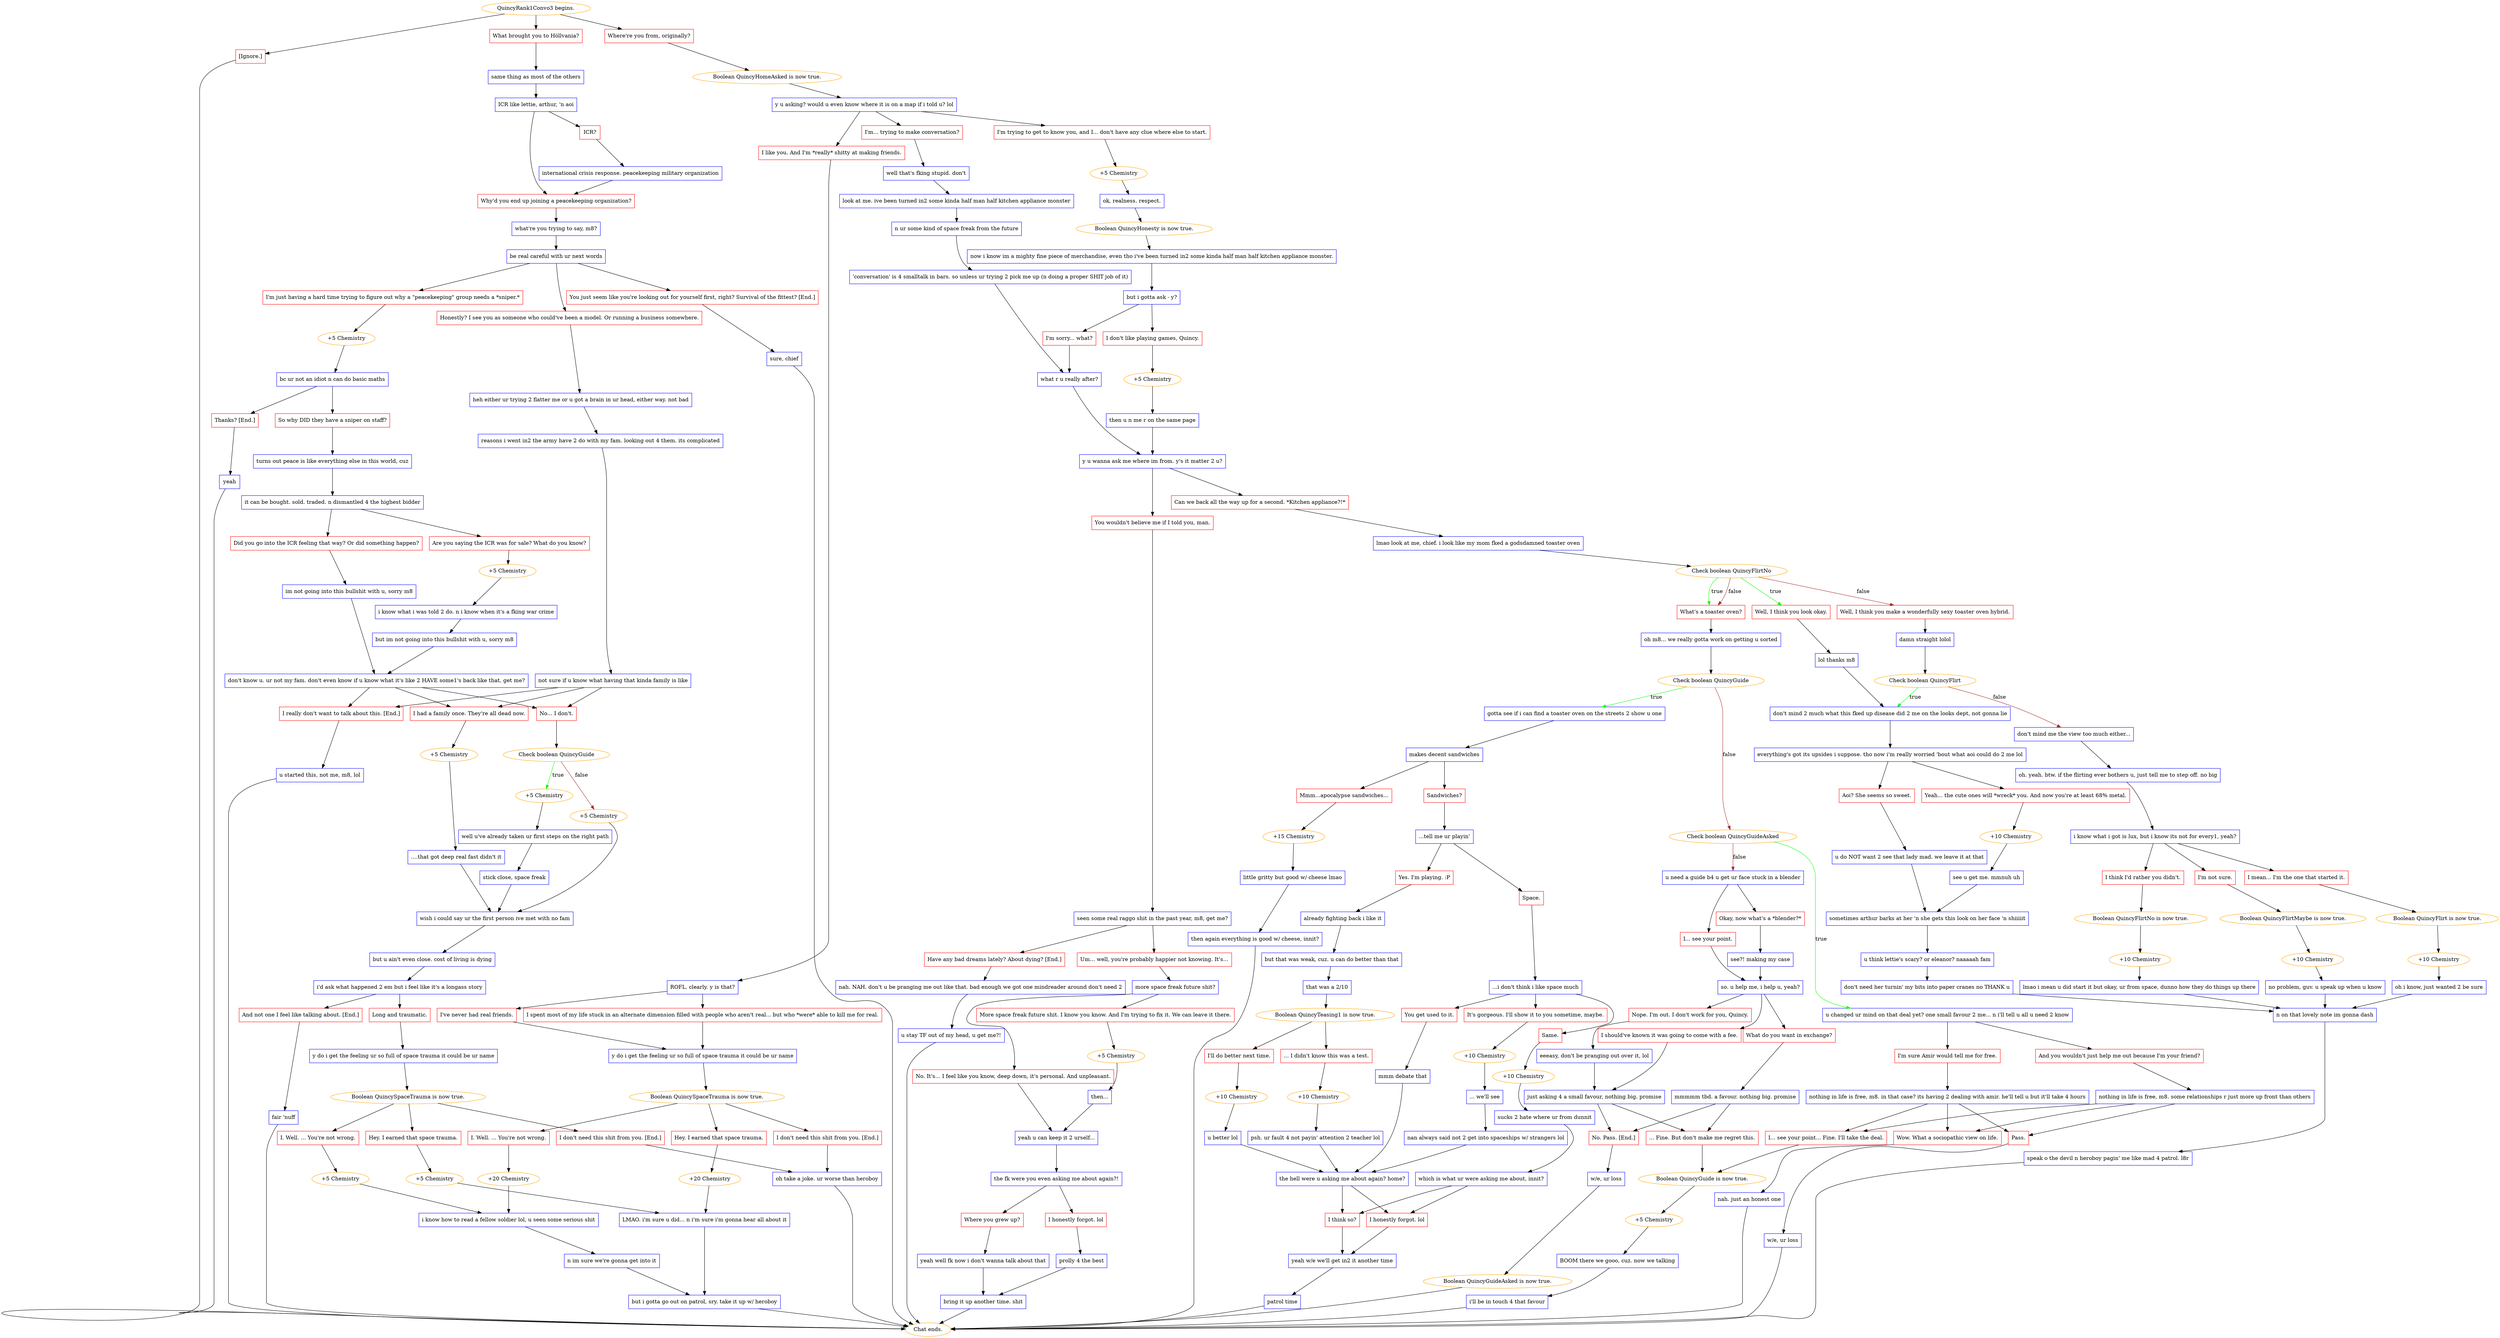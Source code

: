 digraph {
	"QuincyRank1Convo3 begins." [color=orange];
		"QuincyRank1Convo3 begins." -> 278;
		"QuincyRank1Convo3 begins." -> 279;
		"QuincyRank1Convo3 begins." -> 280;
	278 [label="Where're you from, originally?",shape=box,color=red];
		278 -> 282;
	279 [label="What brought you to Höllvania?",shape=box,color=red];
		279 -> 283;
	280 [label="[Ignore.]",shape=box,color=red];
		280 -> "Chat ends.";
	282 [label="Boolean QuincyHomeAsked is now true.",color=orange];
		282 -> 284;
	283 [label="same thing as most of the others",shape=box,color=blue];
		283 -> 285;
	"Chat ends." [color=orange];
	284 [label="y u asking? would u even know where it is on a map if i told u? lol",shape=box,color=blue];
		284 -> 288;
		284 -> 287;
		284 -> 286;
	285 [label="ICR like lettie, arthur, 'n aoi",shape=box,color=blue];
		285 -> 289;
		285 -> 290;
	288 [label="I'm... trying to make conversation?",shape=box,color=red];
		288 -> 294;
	287 [label="I'm trying to get to know you, and I... don't have any clue where else to start.",shape=box,color=red];
		287 -> 297;
	286 [label="I like you. And I'm *really* shitty at making friends.",shape=box,color=red];
		286 -> 292;
	289 [label="Why'd you end up joining a peacekeeping organization?",shape=box,color=red];
		289 -> 310;
	290 [label="ICR?",shape=box,color=red];
		290 -> 291;
	294 [label="well that's fking stupid. don't",shape=box,color=blue];
		294 -> 300;
	297 [label="+5 Chemistry",color=orange];
		297 -> 293;
	292 [label="ROFL. clearly. y is that?",shape=box,color=blue];
		292 -> 296;
		292 -> 295;
	310 [label="what're you trying to say, m8?",shape=box,color=blue];
		310 -> 311;
	291 [label="international crisis response. peacekeeping military organization",shape=box,color=blue];
		291 -> 289;
	300 [label="look at me. ive been turned in2 some kinda half man half kitchen appliance monster",shape=box,color=blue];
		300 -> 301;
	293 [label="ok, realness. respect.",shape=box,color=blue];
		293 -> 298;
	296 [label="I've never had real friends.",shape=box,color=red];
		296 -> 494;
	295 [label="I spent most of my life stuck in an alternate dimension filled with people who aren't real... but who *were* able to kill me for real.",shape=box,color=red];
		295 -> 494;
	311 [label="be real careful with ur next words",shape=box,color=blue];
		311 -> 312;
		311 -> 313;
		311 -> 314;
	301 [label="n ur some kind of space freak from the future",shape=box,color=blue];
		301 -> 302;
	298 [label="Boolean QuincyHonesty is now true.",color=orange];
		298 -> 299;
	494 [label="y do i get the feeling ur so full of space trauma it could be ur name",shape=box,color=blue];
		494 -> 322;
	312 [label="Honestly? I see you as someone who could've been a model. Or running a business somewhere.",shape=box,color=red];
		312 -> 317;
	313 [label="I'm just having a hard time trying to figure out why a \"peacekeeping\" group needs a *sniper.*",shape=box,color=red];
		313 -> 319;
	314 [label="You just seem like you're looking out for yourself first, right? Survival of the fittest? [End.]",shape=box,color=red];
		314 -> j1687020913;
	302 [label="'conversation' is 4 smalltalk in bars. so unless ur trying 2 pick me up (n doing a proper SHIT job of it)",shape=box,color=blue];
		302 -> 306;
	299 [label="now i know im a mighty fine piece of merchandise, even tho i've been turned in2 some kinda half man half kitchen appliance monster.",shape=box,color=blue];
		299 -> 303;
	322 [label="Boolean QuincySpaceTrauma is now true.",color=orange];
		322 -> 496;
		322 -> 497;
		322 -> 495;
	317 [label="heh either ur trying 2 flatter me or u got a brain in ur head, either way. not bad",shape=box,color=blue];
		317 -> 320;
	319 [label="+5 Chemistry",color=orange];
		319 -> 318;
	j1687020913 [label="sure, chief",shape=box,color=blue];
		j1687020913 -> "Chat ends.";
	306 [label="what r u really after?",shape=box,color=blue];
		306 -> 309;
	303 [label="but i gotta ask - y?",shape=box,color=blue];
		303 -> 304;
		303 -> 305;
	496 [label="I. Well. ... You're not wrong.",shape=box,color=red];
		496 -> j882364174;
	497 [label="Hey. I earned that space trauma.",shape=box,color=red];
		497 -> j2030821963;
	495 [label="I don't need this shit from you. [End.]",shape=box,color=red];
		495 -> j4205652630;
	320 [label="reasons i went in2 the army have 2 do with my fam. looking out 4 them. its complicated",shape=box,color=blue];
		320 -> 321;
	318 [label="bc ur not an idiot n can do basic maths",shape=box,color=blue];
		318 -> 323;
		318 -> 324;
	309 [label="y u wanna ask me where im from. y's it matter 2 u?",shape=box,color=blue];
		309 -> 367;
		309 -> 366;
	304 [label="I don't like playing games, Quincy.",shape=box,color=red];
		304 -> 308;
	305 [label="I'm sorry... what?",shape=box,color=red];
		305 -> 306;
	j882364174 [label="+20 Chemistry",color=orange];
		j882364174 -> j4112095303;
	j2030821963 [label="+20 Chemistry",color=orange];
		j2030821963 -> j4231412428;
	j4205652630 [label="oh take a joke. ur worse than heroboy",shape=box,color=blue];
		j4205652630 -> "Chat ends.";
	321 [label="not sure if u know what having that kinda family is like",shape=box,color=blue];
		321 -> 336;
		321 -> 337;
		321 -> 338;
	323 [label="So why DID they have a sniper on staff?",shape=box,color=red];
		323 -> 327;
	324 [label="Thanks? [End.]",shape=box,color=red];
		324 -> j3691494003;
	367 [label="Can we back all the way up for a second. *Kitchen appliance?!*",shape=box,color=red];
		367 -> 368;
	366 [label="You wouldn't believe me if I told you, man.",shape=box,color=red];
		366 -> 369;
	308 [label="+5 Chemistry",color=orange];
		308 -> 307;
	j4112095303 [label="i know how to read a fellow soldier lol, u seen some serious shit",shape=box,color=blue];
		j4112095303 -> j768109678;
	j4231412428 [label="LMAO. i'm sure u did... n i'm sure i'm gonna hear all about it",shape=box,color=blue];
		j4231412428 -> j1114900689;
	336 [label="I really don't want to talk about this. [End.]",shape=box,color=red];
		336 -> j4189137196;
	337 [label="No... I don't.",shape=box,color=red];
		337 -> 340;
	338 [label="I had a family once. They're all dead now.",shape=box,color=red];
		338 -> 1937;
	327 [label="turns out peace is like everything else in this world, cuz",shape=box,color=blue];
		327 -> 328;
	j3691494003 [label="yeah",shape=box,color=blue];
		j3691494003 -> "Chat ends.";
	368 [label="lmao look at me, chief. i look like my mom fked a godsdamned toaster oven",shape=box,color=blue];
		368 -> 370;
	369 [label="seen some real raggo shit in the past year, m8, get me?",shape=box,color=blue];
		369 -> 476;
		369 -> 477;
	307 [label="then u n me r on the same page",shape=box,color=blue];
		307 -> 309;
	j768109678 [label="n im sure we're gonna get into it",shape=box,color=blue];
		j768109678 -> j1114900689;
	j1114900689 [label="but i gotta go out on patrol, sry. take it up w/ heroboy",shape=box,color=blue];
		j1114900689 -> "Chat ends.";
	j4189137196 [label="u started this, not me, m8, lol",shape=box,color=blue];
		j4189137196 -> "Chat ends.";
	340 [label="Check boolean QuincyGuide",color=orange];
		340 -> 349 [label=true,color=green];
		340 -> 1938 [label=false,color=brown];
	1937 [label="+5 Chemistry",color=orange];
		1937 -> 341;
	328 [label="it can be bought. sold. traded. n dismantled 4 the highest bidder",shape=box,color=blue];
		328 -> 329;
		328 -> 330;
	370 [label="Check boolean QuincyFlirtNo",color=orange];
		370 -> 371 [label=true,color=green];
		370 -> 372 [label=true,color=green];
		370 -> 373 [label=false,color=brown];
		370 -> 371 [label=false,color=brown];
	476 [label="Have any bad dreams lately? About dying? [End.]",shape=box,color=red];
		476 -> j3801792576;
	477 [label="Um... well, you're probably happier not knowing. It's...",shape=box,color=red];
		477 -> 479;
	349 [label="+5 Chemistry",color=orange];
		349 -> 343;
	1938 [label="+5 Chemistry",color=orange];
		1938 -> 345;
	341 [label="....that got deep real fast didn't it",shape=box,color=blue];
		341 -> 345;
	329 [label="Are you saying the ICR was for sale? What do you know?",shape=box,color=red];
		329 -> 332;
	330 [label="Did you go into the ICR feeling that way? Or did something happen?",shape=box,color=red];
		330 -> 333;
	371 [label="What's a toaster oven?",shape=box,color=red];
		371 -> 376;
	372 [label="Well, I think you look okay.",shape=box,color=red];
		372 -> 375;
	373 [label="Well, I think you make a wonderfully sexy toaster oven hybrid.",shape=box,color=red];
		373 -> 374;
	j3801792576 [label="nah. NAH. don't u be pranging me out like that. bad enough we got one mindreader around don't need 2",shape=box,color=blue];
		j3801792576 -> j4001650067;
	479 [label="more space freak future shit?",shape=box,color=blue];
		479 -> 482;
		479 -> 483;
	343 [label="well u've already taken ur first steps on the right path",shape=box,color=blue];
		343 -> 344;
	345 [label="wish i could say ur the first person ive met with no fam",shape=box,color=blue];
		345 -> 346;
	332 [label="+5 Chemistry",color=orange];
		332 -> 331;
	333 [label="im not going into this bullshit with u, sorry m8",shape=box,color=blue];
		333 -> 335;
	376 [label="oh m8... we really gotta work on getting u sorted",shape=box,color=blue];
		376 -> 406;
	375 [label="lol thanks m8",shape=box,color=blue];
		375 -> 380;
	374 [label="damn straight lolol",shape=box,color=blue];
		374 -> 377;
	j4001650067 [label="u stay TF out of my head, u get me?!",shape=box,color=blue];
		j4001650067 -> "Chat ends.";
	482 [label="No. It's... I feel like you know, deep down, it's personal. And unpleasant.",shape=box,color=red];
		482 -> 486;
	483 [label="More space freak future shit. I know you know. And I'm trying to fix it. We can leave it there.",shape=box,color=red];
		483 -> 485;
	344 [label="stick close, space freak",shape=box,color=blue];
		344 -> 345;
	346 [label="but u ain't even close. cost of living is dying",shape=box,color=blue];
		346 -> 350;
	331 [label="i know what i was told 2 do. n i know when it's a fking war crime",shape=box,color=blue];
		331 -> 334;
	335 [label="don't know u. ur not my fam. don't even know if u know what it's like 2 HAVE some1's back like that, get me?",shape=box,color=blue];
		335 -> 336;
		335 -> 337;
		335 -> 338;
	406 [label="Check boolean QuincyGuide",color=orange];
		406 -> 407 [label=true,color=green];
		406 -> 409 [label=false,color=brown];
	380 [label="don't mind 2 much what this fked up disease did 2 me on the looks dept, not gonna lie",shape=box,color=blue];
		380 -> 383;
	377 [label="Check boolean QuincyFlirt",color=orange];
		377 -> 380 [label=true,color=green];
		377 -> 379 [label=false,color=brown];
	486 [label="yeah u can keep it 2 urself...",shape=box,color=blue];
		486 -> 487;
	485 [label="+5 Chemistry",color=orange];
		485 -> 484;
	350 [label="i'd ask what happened 2 em but i feel like it's a longass story",shape=box,color=blue];
		350 -> 347;
		350 -> 348;
	334 [label="but im not going into this bullshit with u, sorry m8",shape=box,color=blue];
		334 -> 335;
	407 [label="gotta see if i can find a toaster oven on the streets 2 show u one",shape=box,color=blue];
		407 -> 408;
	409 [label="Check boolean QuincyGuideAsked",color=orange];
		409 -> 411 [label=true,color=green];
		409 -> 412 [label=false,color=brown];
	383 [label="everything's got its upsides i suppose. tho now i'm really worried 'bout what aoi could do 2 me lol",shape=box,color=blue];
		383 -> 378;
		383 -> 384;
	379 [label="don't mind me the view too much either...",shape=box,color=blue];
		379 -> 381;
	487 [label="the fk were you even asking me about again?!",shape=box,color=blue];
		487 -> 488;
		487 -> 489;
	484 [label="then...",shape=box,color=blue];
		484 -> 486;
	347 [label="Long and traumatic.",shape=box,color=red];
		347 -> 351;
	348 [label="And not one I feel like talking about. [End.]",shape=box,color=red];
		348 -> j1517721306;
	408 [label="makes decent sandwiches",shape=box,color=blue];
		408 -> 399;
		408 -> 410;
	411 [label="u changed ur mind on that deal yet? one small favour 2 me... n i'll tell u all u need 2 know",shape=box,color=blue];
		411 -> 432;
		411 -> 433;
	412 [label="u need a guide b4 u get ur face stuck in a blender",shape=box,color=blue];
		412 -> 413;
		412 -> 414;
	378 [label="Aoi? She seems so sweet.",shape=box,color=red];
		378 -> j1791589665;
	384 [label="Yeah... the cute ones will *wreck* you. And now you're at least 68% metal.",shape=box,color=red];
		384 -> j1116057019;
	381 [label="oh. yeah. btw. if the flirting ever bothers u, just tell me to step off. no big",shape=box,color=blue];
		381 -> 382;
	488 [label="Where you grew up?",shape=box,color=red];
		488 -> j3287810475;
	489 [label="I honestly forgot. lol",shape=box,color=red];
		489 -> j2345624075;
	351 [label="y do i get the feeling ur so full of space trauma it could be ur name",shape=box,color=blue];
		351 -> 353;
	j1517721306 [label="fair 'nuff",shape=box,color=blue];
		j1517721306 -> "Chat ends.";
	399 [label="Mmm...apocalypse sandwiches...",shape=box,color=red];
		399 -> j462574807;
	410 [label="Sandwiches?",shape=box,color=red];
		410 -> 447;
	432 [label="I'm sure Amir would tell me for free.",shape=box,color=red];
		432 -> 434;
	433 [label="And you wouldn't just help me out because I'm your friend?",shape=box,color=red];
		433 -> 435;
	413 [label="Okay, now what's a *blender?*",shape=box,color=red];
		413 -> 415;
	414 [label="I... see your point.",shape=box,color=red];
		414 -> 416;
	j1791589665 [label="u do NOT want 2 see that lady mad. we leave it at that",shape=box,color=blue];
		j1791589665 -> j1183361377;
	j1116057019 [label="+10 Chemistry",color=orange];
		j1116057019 -> j145321513;
	382 [label="i know what i got is lux, but i know its not for every1, yeah?",shape=box,color=blue];
		382 -> 396;
		382 -> 395;
		382 -> 397;
	j3287810475 [label="yeah well fk now i don't wanna talk about that",shape=box,color=blue];
		j3287810475 -> j1245155459;
	j2345624075 [label="prolly 4 the best",shape=box,color=blue];
		j2345624075 -> j1245155459;
	353 [label="Boolean QuincySpaceTrauma is now true.",color=orange];
		353 -> 355;
		353 -> 356;
		353 -> 354;
	j462574807 [label="+15 Chemistry",color=orange];
		j462574807 -> j2678470786;
	447 [label="...tell me ur playin'",shape=box,color=blue];
		447 -> 448;
		447 -> 449;
	434 [label="nothing in life is free, m8. in that case? its having 2 dealing with amir. he'll tell u but it'll take 4 hours",shape=box,color=blue];
		434 -> 436;
		434 -> 437;
		434 -> 438;
	435 [label="nothing in life is free, m8. some relationships r just more up front than others",shape=box,color=blue];
		435 -> 436;
		435 -> 437;
		435 -> 438;
	415 [label="see?! making my case",shape=box,color=blue];
		415 -> 416;
	416 [label="so. u help me, i help u, yeah?",shape=box,color=blue];
		416 -> 417;
		416 -> 418;
		416 -> 419;
	j1183361377 [label="sometimes arthur barks at her 'n she gets this look on her face 'n shiiiiit",shape=box,color=blue];
		j1183361377 -> j3841319401;
	j145321513 [label="see u get me. mmnuh uh",shape=box,color=blue];
		j145321513 -> j1183361377;
	396 [label="I'm not sure.",shape=box,color=red];
		396 -> j3798163731;
	395 [label="I mean... I'm the one that started it.",shape=box,color=red];
		395 -> j3493678584;
	397 [label="I think I'd rather you didn't.",shape=box,color=red];
		397 -> j710645131;
	j1245155459 [label="bring it up another time. shit",shape=box,color=blue];
		j1245155459 -> "Chat ends.";
	355 [label="I. Well. ... You're not wrong.",shape=box,color=red];
		355 -> j2456902719;
	356 [label="Hey. I earned that space trauma.",shape=box,color=red];
		356 -> j2025262504;
	354 [label="I don't need this shit from you. [End.]",shape=box,color=red];
		354 -> j4205652630;
	j2678470786 [label="little gritty but good w/ cheese lmao",shape=box,color=blue];
		j2678470786 -> j1243374958;
	448 [label="Yes. I'm playing. :P",shape=box,color=red];
		448 -> 450;
	449 [label="Space.",shape=box,color=red];
		449 -> 465;
	436 [label="I... see your point... Fine. I'll take the deal.",shape=box,color=red];
		436 -> j3140661951;
	437 [label="Wow. What a sociopathic view on life.",shape=box,color=red];
		437 -> j1618134703;
	438 [label="Pass.",shape=box,color=red];
		438 -> j460588977;
	417 [label="What do you want in exchange?",shape=box,color=red];
		417 -> 420;
	418 [label="I should've known it was going to come with a fee.",shape=box,color=red];
		418 -> 421;
	419 [label="Nope. I'm out. I don't work for you, Quincy.",shape=box,color=red];
		419 -> 422;
	j3841319401 [label="u think lettie's scary? or eleanor? naaaaah fam",shape=box,color=blue];
		j3841319401 -> j2095862959;
	j3798163731 [label="Boolean QuincyFlirtMaybe is now true.",color=orange];
		j3798163731 -> j408829777;
	j3493678584 [label="Boolean QuincyFlirt is now true.",color=orange];
		j3493678584 -> j3317938548;
	j710645131 [label="Boolean QuincyFlirtNo is now true.",color=orange];
		j710645131 -> j631969557;
	j2456902719 [label="+5 Chemistry",color=orange];
		j2456902719 -> j4112095303;
	j2025262504 [label="+5 Chemistry",color=orange];
		j2025262504 -> j4231412428;
	j1243374958 [label="then again everything is good w/ cheese, innit?",shape=box,color=blue];
		j1243374958 -> "Chat ends.";
	450 [label="already fighting back i like it",shape=box,color=blue];
		450 -> 451;
	465 [label="...i don't think i like space much",shape=box,color=blue];
		465 -> 466;
		465 -> 467;
		465 -> 468;
	j3140661951 [label="Boolean QuincyGuide is now true.",color=orange];
		j3140661951 -> j2511935340;
	j1618134703 [label="nah. just an honest one",shape=box,color=blue];
		j1618134703 -> "Chat ends.";
	j460588977 [label="w/e, ur loss",shape=box,color=blue];
		j460588977 -> "Chat ends.";
	420 [label="mmmmm tbd. a favour. nothing big. promise",shape=box,color=blue];
		420 -> 424;
		420 -> 425;
	421 [label="just asking 4 a small favour, nothing big. promise",shape=box,color=blue];
		421 -> 424;
		421 -> 425;
	422 [label="eeeasy, don't be pranging out over it, lol",shape=box,color=blue];
		422 -> 421;
	j2095862959 [label="don't need her turnin' my bits into paper cranes no THANK u",shape=box,color=blue];
		j2095862959 -> j178758580;
	j408829777 [label="+10 Chemistry",color=orange];
		j408829777 -> j955301493;
	j3317938548 [label="+10 Chemistry",color=orange];
		j3317938548 -> j2623640184;
	j631969557 [label="+10 Chemistry",color=orange];
		j631969557 -> j881893757;
	451 [label="but that was weak, cuz. u can do better than that",shape=box,color=blue];
		451 -> 452;
	466 [label="Same.",shape=box,color=red];
		466 -> 474;
	467 [label="You get used to it.",shape=box,color=red];
		467 -> 470;
	468 [label="It's gorgeous. I'll show it to you sometime, maybe.",shape=box,color=red];
		468 -> 473;
	j2511935340 [label="+5 Chemistry",color=orange];
		j2511935340 -> j1423211420;
	424 [label="... Fine. But don't make me regret this.",shape=box,color=red];
		424 -> j3140661951;
	425 [label="No. Pass. [End.]",shape=box,color=red];
		425 -> j186045597;
	j178758580 [label="n on that lovely note im gonna dash",shape=box,color=blue];
		j178758580 -> j3480423763;
	j955301493 [label="no problem, guv. u speak up when u know",shape=box,color=blue];
		j955301493 -> j178758580;
	j2623640184 [label="oh i know, just wanted 2 be sure",shape=box,color=blue];
		j2623640184 -> j178758580;
	j881893757 [label="lmao i mean u did start it but okay, ur from space, dunno how they do things up there",shape=box,color=blue];
		j881893757 -> j178758580;
	452 [label="that was a 2/10",shape=box,color=blue];
		452 -> 453;
	474 [label="+10 Chemistry",color=orange];
		474 -> 469;
	470 [label="mmm debate that",shape=box,color=blue];
		470 -> 459;
	473 [label="+10 Chemistry",color=orange];
		473 -> 471;
	j1423211420 [label="BOOM there we gooo, cuz. now we talking",shape=box,color=blue];
		j1423211420 -> j3920412643;
	j186045597 [label="w/e, ur loss",shape=box,color=blue];
		j186045597 -> j3271907097;
	j3480423763 [label="speak o the devil n heroboy pagin' me like mad 4 patrol. l8r",shape=box,color=blue];
		j3480423763 -> "Chat ends.";
	453 [label="Boolean QuincyTeasing1 is now true.",color=orange];
		453 -> 454;
		453 -> 455;
	469 [label="sucks 2 hate where ur from dunnit",shape=box,color=blue];
		469 -> 475;
	459 [label="the hell were u asking me about again? home?",shape=box,color=blue];
		459 -> 460;
		459 -> 461;
	471 [label="... we'll see",shape=box,color=blue];
		471 -> 472;
	j3920412643 [label="i'll be in touch 4 that favour",shape=box,color=blue];
		j3920412643 -> "Chat ends.";
	j3271907097 [label="Boolean QuincyGuideAsked is now true.",color=orange];
		j3271907097 -> "Chat ends.";
	454 [label="I'll do better next time.",shape=box,color=red];
		454 -> 1936;
	455 [label="... I didn't know this was a test.",shape=box,color=red];
		455 -> 458;
	475 [label="which is what ur were asking me about, innit?",shape=box,color=blue];
		475 -> 460;
		475 -> 461;
	460 [label="I think so?",shape=box,color=red];
		460 -> j908741016;
	461 [label="I honestly forgot. lol",shape=box,color=red];
		461 -> j908741016;
	472 [label="nan always said not 2 get into spaceships w/ strangers lol",shape=box,color=blue];
		472 -> 459;
	1936 [label="+10 Chemistry",color=orange];
		1936 -> 456;
	458 [label="+10 Chemistry",color=orange];
		458 -> 457;
	j908741016 [label="yeah w/e we'll get in2 it another time",shape=box,color=blue];
		j908741016 -> j3085569289;
	456 [label="u better lol",shape=box,color=blue];
		456 -> 459;
	457 [label="psh. ur fault 4 not payin' attention 2 teacher lol",shape=box,color=blue];
		457 -> 459;
	j3085569289 [label="patrol time",shape=box,color=blue];
		j3085569289 -> "Chat ends.";
}